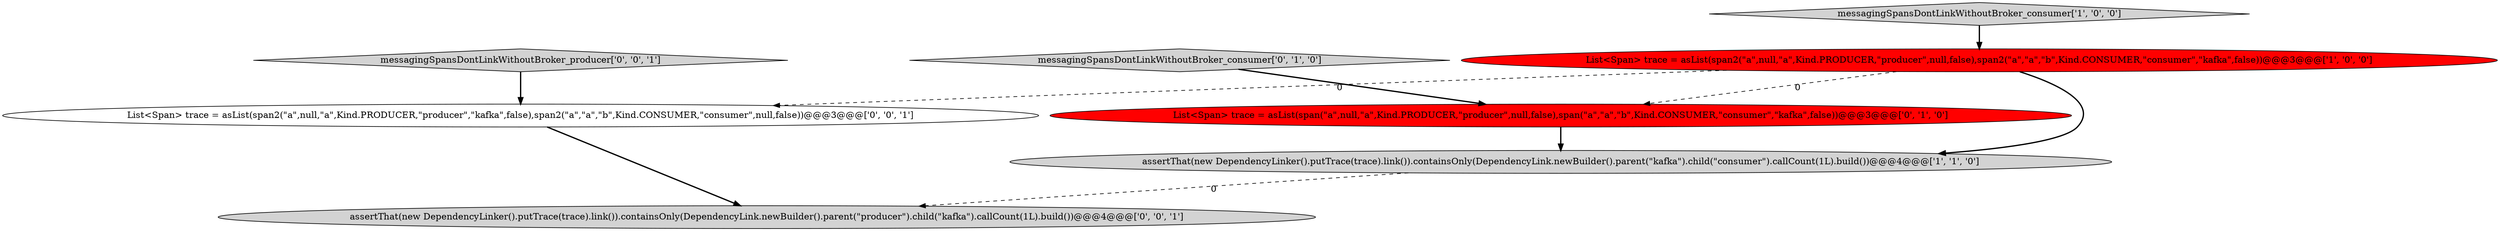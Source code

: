 digraph {
7 [style = filled, label = "messagingSpansDontLinkWithoutBroker_producer['0', '0', '1']", fillcolor = lightgray, shape = diamond image = "AAA0AAABBB3BBB"];
4 [style = filled, label = "messagingSpansDontLinkWithoutBroker_consumer['0', '1', '0']", fillcolor = lightgray, shape = diamond image = "AAA0AAABBB2BBB"];
3 [style = filled, label = "List<Span> trace = asList(span(\"a\",null,\"a\",Kind.PRODUCER,\"producer\",null,false),span(\"a\",\"a\",\"b\",Kind.CONSUMER,\"consumer\",\"kafka\",false))@@@3@@@['0', '1', '0']", fillcolor = red, shape = ellipse image = "AAA1AAABBB2BBB"];
1 [style = filled, label = "List<Span> trace = asList(span2(\"a\",null,\"a\",Kind.PRODUCER,\"producer\",null,false),span2(\"a\",\"a\",\"b\",Kind.CONSUMER,\"consumer\",\"kafka\",false))@@@3@@@['1', '0', '0']", fillcolor = red, shape = ellipse image = "AAA1AAABBB1BBB"];
5 [style = filled, label = "List<Span> trace = asList(span2(\"a\",null,\"a\",Kind.PRODUCER,\"producer\",\"kafka\",false),span2(\"a\",\"a\",\"b\",Kind.CONSUMER,\"consumer\",null,false))@@@3@@@['0', '0', '1']", fillcolor = white, shape = ellipse image = "AAA0AAABBB3BBB"];
0 [style = filled, label = "assertThat(new DependencyLinker().putTrace(trace).link()).containsOnly(DependencyLink.newBuilder().parent(\"kafka\").child(\"consumer\").callCount(1L).build())@@@4@@@['1', '1', '0']", fillcolor = lightgray, shape = ellipse image = "AAA0AAABBB1BBB"];
6 [style = filled, label = "assertThat(new DependencyLinker().putTrace(trace).link()).containsOnly(DependencyLink.newBuilder().parent(\"producer\").child(\"kafka\").callCount(1L).build())@@@4@@@['0', '0', '1']", fillcolor = lightgray, shape = ellipse image = "AAA0AAABBB3BBB"];
2 [style = filled, label = "messagingSpansDontLinkWithoutBroker_consumer['1', '0', '0']", fillcolor = lightgray, shape = diamond image = "AAA0AAABBB1BBB"];
4->3 [style = bold, label=""];
7->5 [style = bold, label=""];
1->0 [style = bold, label=""];
1->3 [style = dashed, label="0"];
5->6 [style = bold, label=""];
1->5 [style = dashed, label="0"];
2->1 [style = bold, label=""];
3->0 [style = bold, label=""];
0->6 [style = dashed, label="0"];
}
